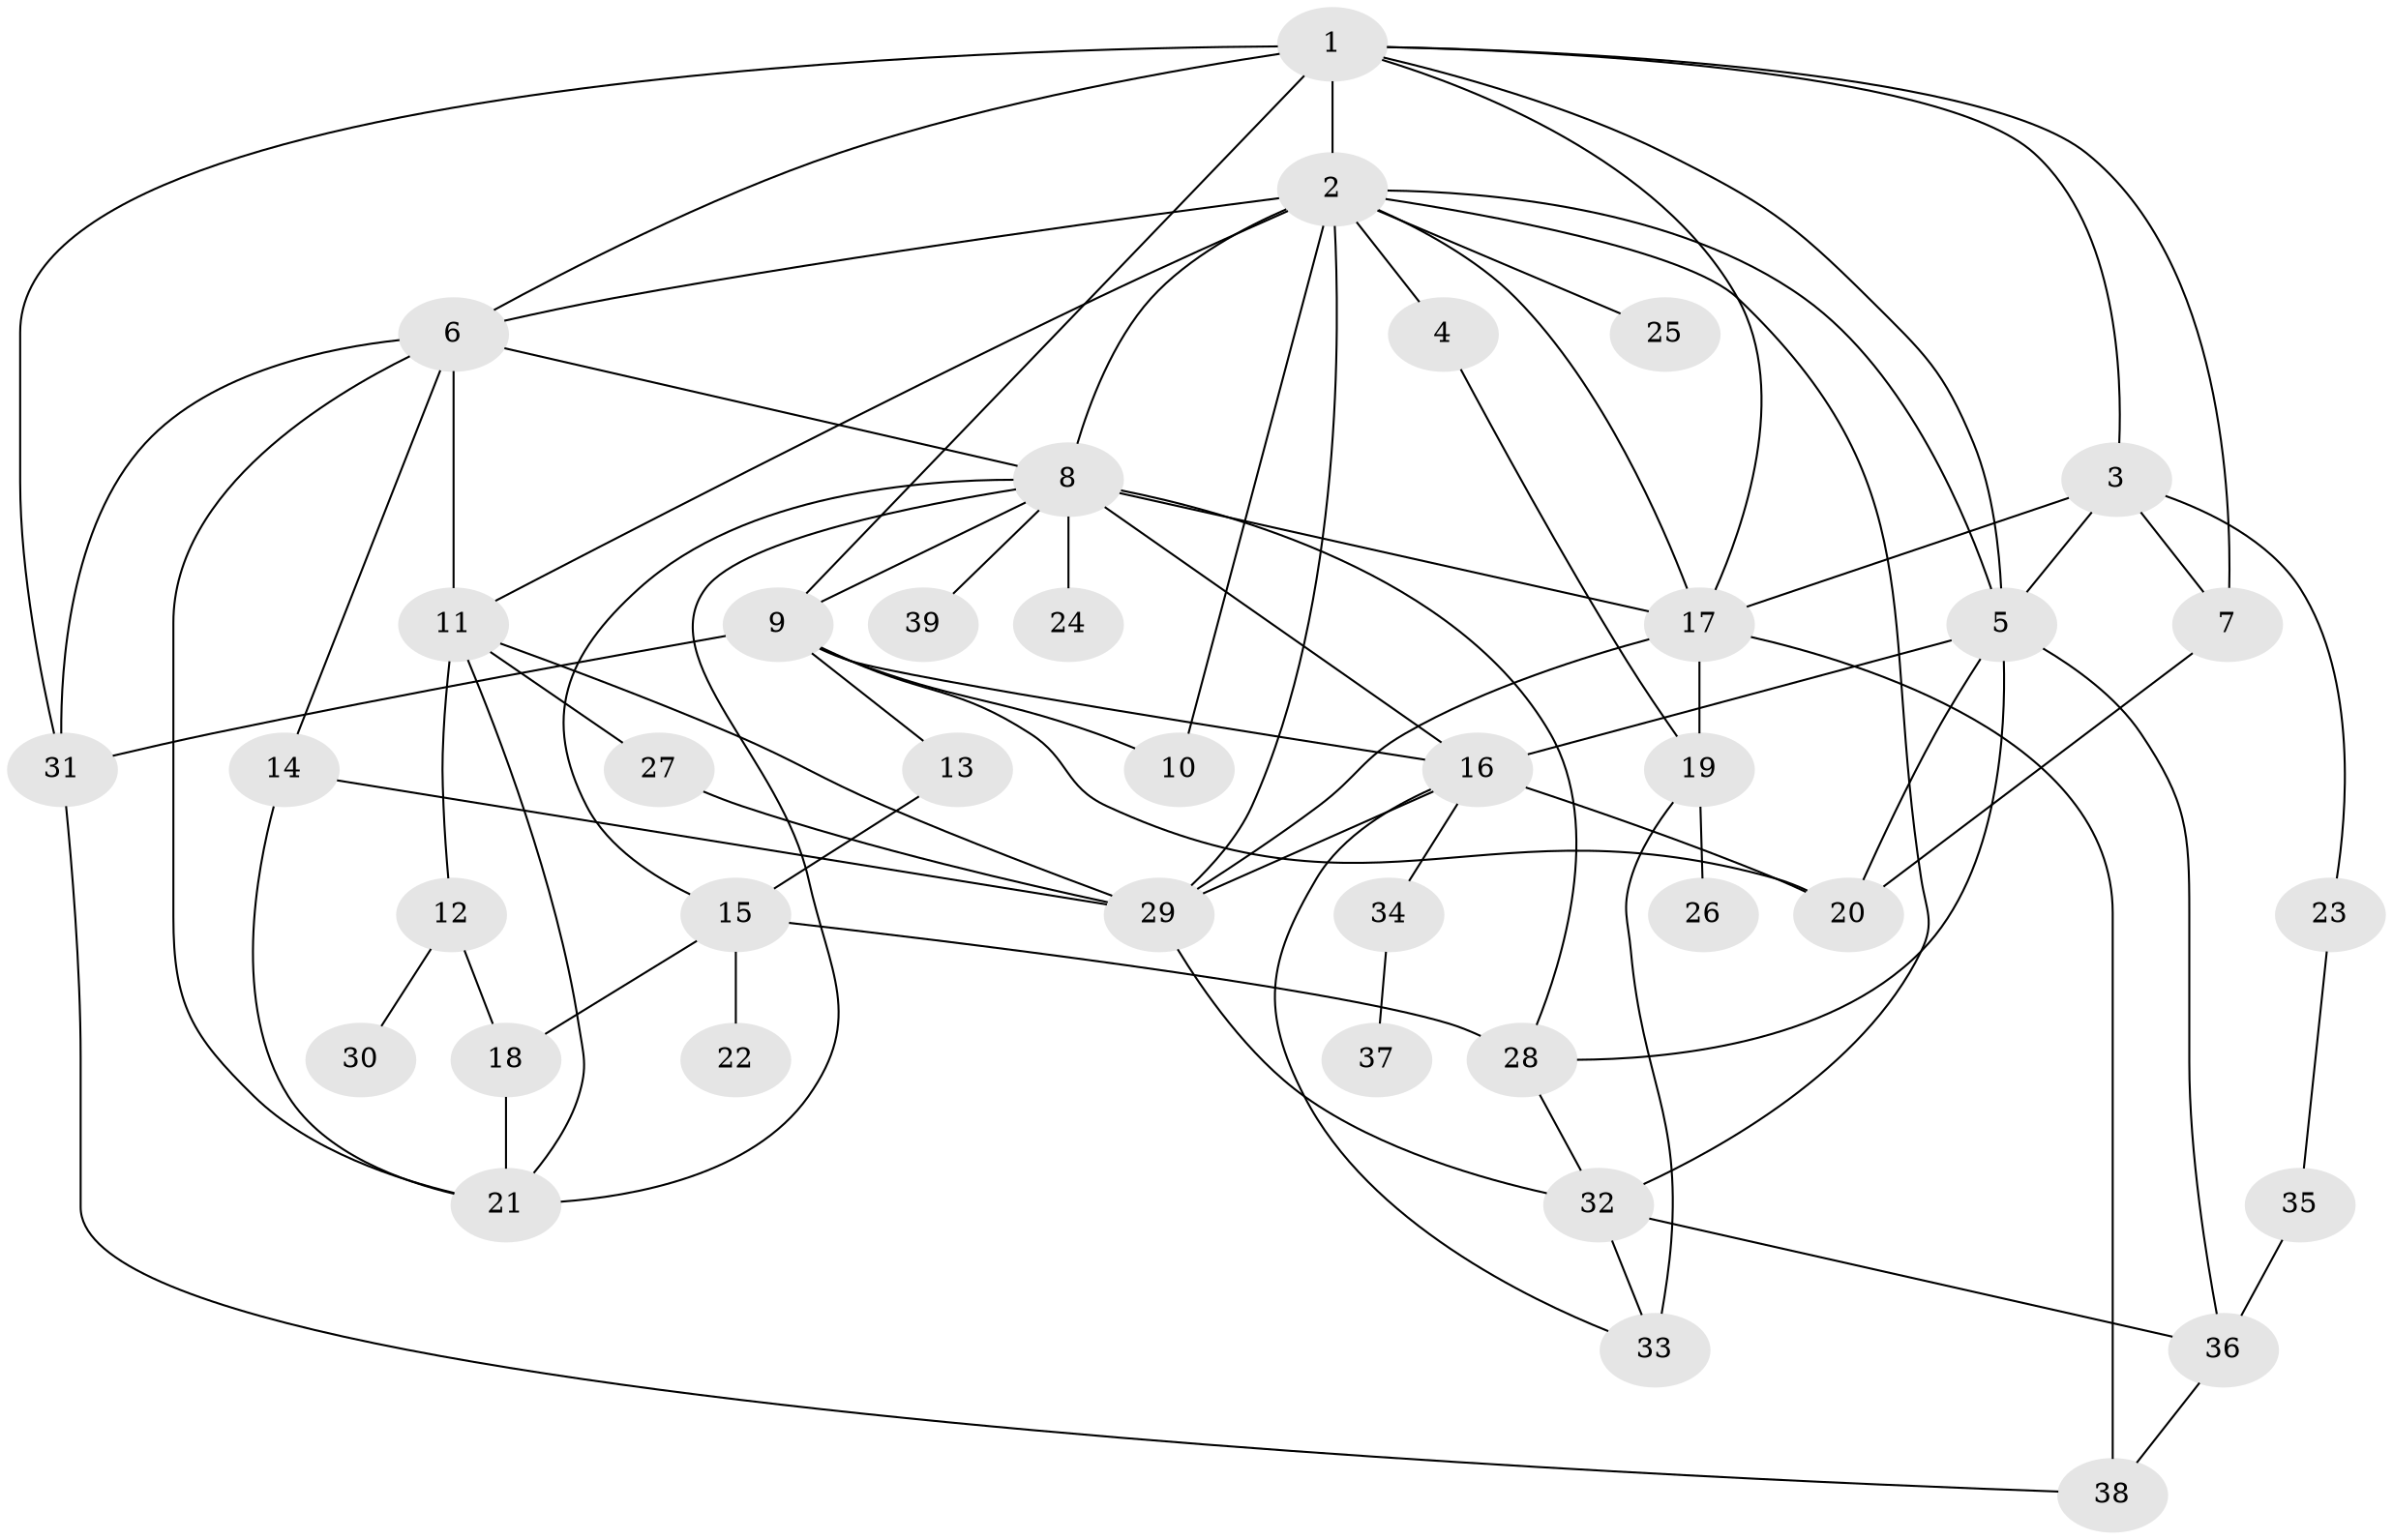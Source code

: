 // original degree distribution, {4: 0.16279069767441862, 6: 0.023255813953488372, 5: 0.08527131782945736, 8: 0.015503875968992248, 2: 0.3023255813953488, 3: 0.17829457364341086, 7: 0.007751937984496124, 1: 0.2248062015503876}
// Generated by graph-tools (version 1.1) at 2025/49/03/04/25 22:49:13]
// undirected, 39 vertices, 78 edges
graph export_dot {
  node [color=gray90,style=filled];
  1;
  2;
  3;
  4;
  5;
  6;
  7;
  8;
  9;
  10;
  11;
  12;
  13;
  14;
  15;
  16;
  17;
  18;
  19;
  20;
  21;
  22;
  23;
  24;
  25;
  26;
  27;
  28;
  29;
  30;
  31;
  32;
  33;
  34;
  35;
  36;
  37;
  38;
  39;
  1 -- 2 [weight=2.0];
  1 -- 3 [weight=1.0];
  1 -- 5 [weight=1.0];
  1 -- 6 [weight=1.0];
  1 -- 7 [weight=1.0];
  1 -- 9 [weight=1.0];
  1 -- 17 [weight=1.0];
  1 -- 31 [weight=1.0];
  2 -- 4 [weight=2.0];
  2 -- 5 [weight=1.0];
  2 -- 6 [weight=1.0];
  2 -- 8 [weight=1.0];
  2 -- 10 [weight=2.0];
  2 -- 11 [weight=1.0];
  2 -- 17 [weight=1.0];
  2 -- 25 [weight=1.0];
  2 -- 29 [weight=3.0];
  2 -- 32 [weight=1.0];
  3 -- 5 [weight=2.0];
  3 -- 7 [weight=1.0];
  3 -- 17 [weight=1.0];
  3 -- 23 [weight=1.0];
  4 -- 19 [weight=1.0];
  5 -- 16 [weight=1.0];
  5 -- 20 [weight=1.0];
  5 -- 28 [weight=1.0];
  5 -- 36 [weight=1.0];
  6 -- 8 [weight=1.0];
  6 -- 11 [weight=1.0];
  6 -- 14 [weight=1.0];
  6 -- 21 [weight=1.0];
  6 -- 31 [weight=1.0];
  7 -- 20 [weight=1.0];
  8 -- 9 [weight=1.0];
  8 -- 15 [weight=1.0];
  8 -- 16 [weight=4.0];
  8 -- 17 [weight=1.0];
  8 -- 21 [weight=1.0];
  8 -- 24 [weight=2.0];
  8 -- 28 [weight=1.0];
  8 -- 39 [weight=1.0];
  9 -- 10 [weight=1.0];
  9 -- 13 [weight=1.0];
  9 -- 16 [weight=1.0];
  9 -- 20 [weight=1.0];
  9 -- 31 [weight=2.0];
  11 -- 12 [weight=1.0];
  11 -- 21 [weight=1.0];
  11 -- 27 [weight=1.0];
  11 -- 29 [weight=1.0];
  12 -- 18 [weight=2.0];
  12 -- 30 [weight=1.0];
  13 -- 15 [weight=2.0];
  14 -- 21 [weight=1.0];
  14 -- 29 [weight=1.0];
  15 -- 18 [weight=1.0];
  15 -- 22 [weight=1.0];
  15 -- 28 [weight=1.0];
  16 -- 20 [weight=1.0];
  16 -- 29 [weight=1.0];
  16 -- 33 [weight=1.0];
  16 -- 34 [weight=1.0];
  17 -- 19 [weight=1.0];
  17 -- 29 [weight=1.0];
  17 -- 38 [weight=1.0];
  18 -- 21 [weight=1.0];
  19 -- 26 [weight=1.0];
  19 -- 33 [weight=2.0];
  23 -- 35 [weight=1.0];
  27 -- 29 [weight=1.0];
  28 -- 32 [weight=1.0];
  29 -- 32 [weight=1.0];
  31 -- 38 [weight=1.0];
  32 -- 33 [weight=1.0];
  32 -- 36 [weight=1.0];
  34 -- 37 [weight=1.0];
  35 -- 36 [weight=2.0];
  36 -- 38 [weight=1.0];
}
